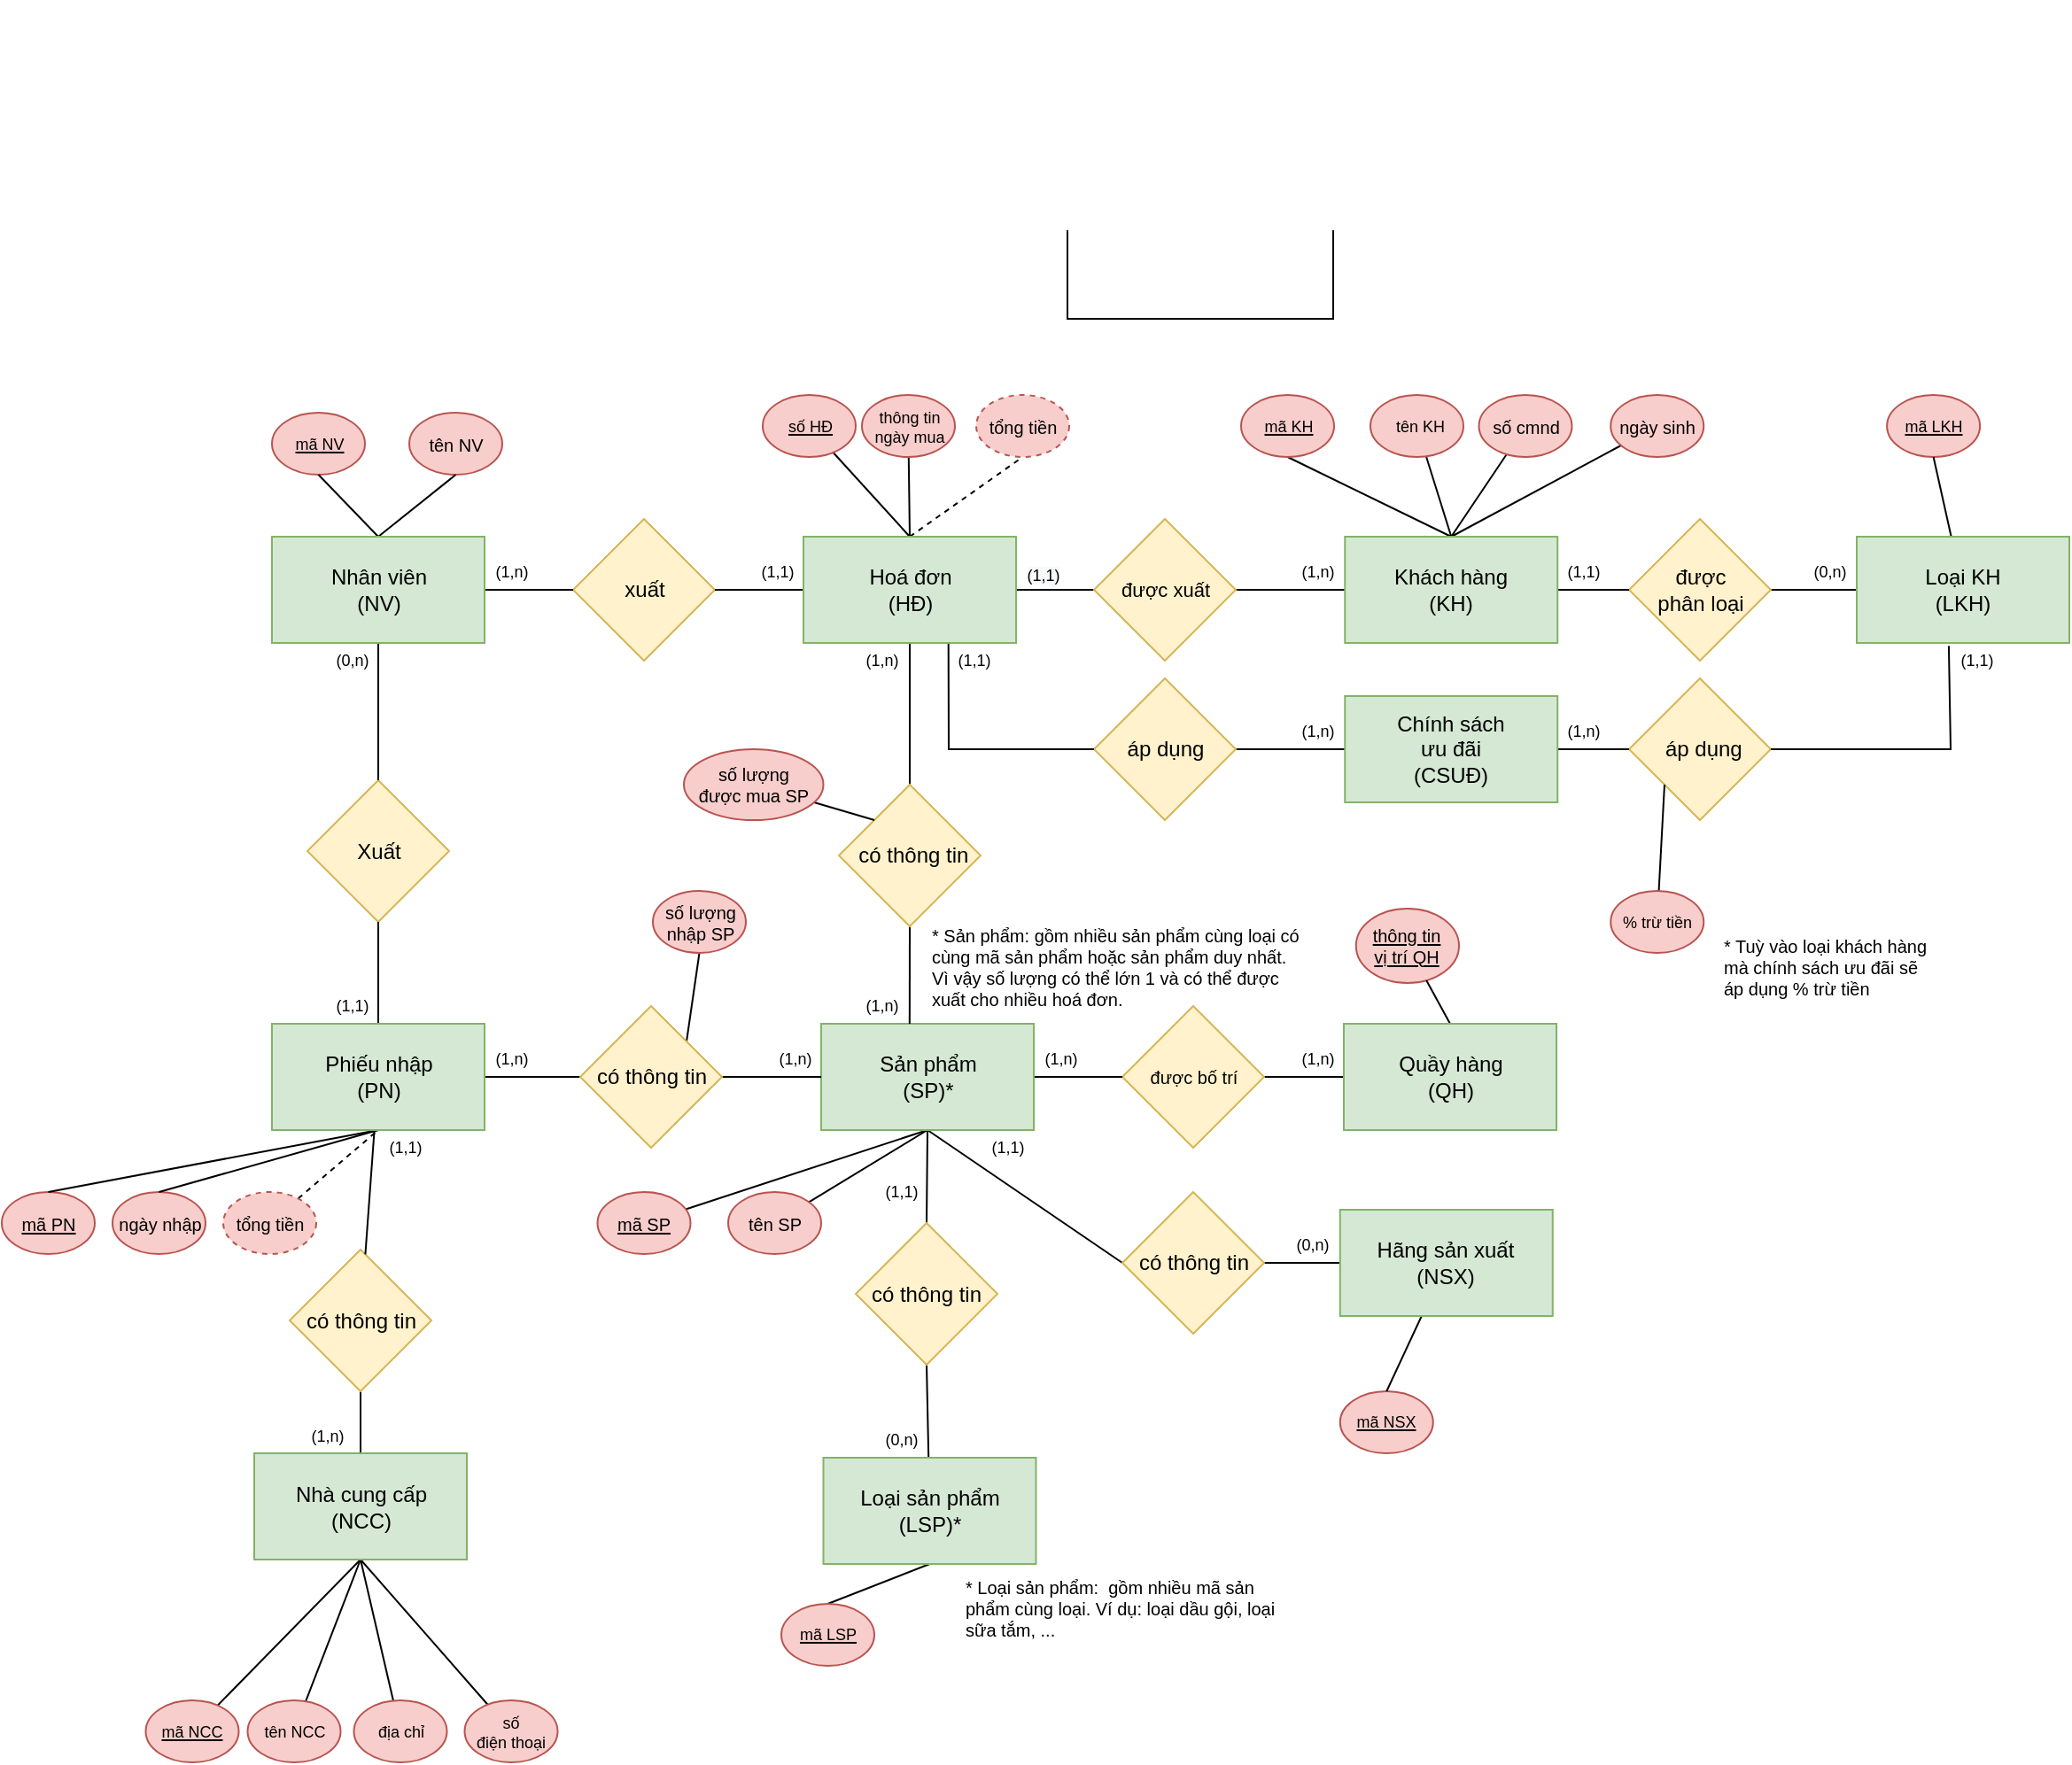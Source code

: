 <mxfile version="20.1.1" type="github">
  <diagram id="6r0_a1HDc3w-jd7aQ7qa" name="Page-1">
    <mxGraphModel dx="1639" dy="1686" grid="1" gridSize="10" guides="1" tooltips="1" connect="1" arrows="1" fold="1" page="1" pageScale="1" pageWidth="1169" pageHeight="827" math="0" shadow="0">
      <root>
        <mxCell id="0" />
        <mxCell id="1" parent="0" />
        <mxCell id="DVV-10IRJFf22m86ulkG-14" value="" style="group" parent="1" vertex="1" connectable="0">
          <mxGeometry x="541.5" y="-200" width="250" height="180" as="geometry" />
        </mxCell>
        <mxCell id="DVV-10IRJFf22m86ulkG-13" style="edgeStyle=none;shape=connector;rounded=0;orthogonalLoop=1;jettySize=auto;html=1;entryX=0.5;entryY=1;entryDx=0;entryDy=0;labelBackgroundColor=default;fontFamily=Helvetica;fontSize=11;fontColor=default;endArrow=none;strokeColor=default;exitX=0.5;exitY=1;exitDx=0;exitDy=0;" parent="DVV-10IRJFf22m86ulkG-14" source="DVV-10IRJFf22m86ulkG-10" edge="1">
          <mxGeometry relative="1" as="geometry">
            <mxPoint x="60" y="130" as="sourcePoint" />
            <Array as="points">
              <mxPoint x="60" y="180" />
              <mxPoint x="210" y="180" />
            </Array>
            <mxPoint x="210" y="130" as="targetPoint" />
          </mxGeometry>
        </mxCell>
        <mxCell id="DVV-10IRJFf22m86ulkG-60" value="Xuất" style="rhombus;whiteSpace=wrap;html=1;fillColor=#fff2cc;strokeColor=#d6b656;" parent="1" vertex="1">
          <mxGeometry x="172.5" y="240.5" width="80" height="80" as="geometry" />
        </mxCell>
        <mxCell id="DVV-10IRJFf22m86ulkG-61" style="edgeStyle=none;shape=connector;rounded=0;orthogonalLoop=1;jettySize=auto;html=1;entryX=0.5;entryY=0;entryDx=0;entryDy=0;labelBackgroundColor=default;fontFamily=Helvetica;fontSize=9;fontColor=default;endArrow=none;strokeColor=default;" parent="1" source="DVV-10IRJFf22m86ulkG-51" target="DVV-10IRJFf22m86ulkG-60" edge="1">
          <mxGeometry relative="1" as="geometry" />
        </mxCell>
        <mxCell id="DVV-10IRJFf22m86ulkG-62" style="edgeStyle=none;shape=connector;rounded=0;orthogonalLoop=1;jettySize=auto;html=1;exitX=0.5;exitY=0;exitDx=0;exitDy=0;entryX=0.5;entryY=1;entryDx=0;entryDy=0;labelBackgroundColor=default;fontFamily=Helvetica;fontSize=9;fontColor=default;endArrow=none;strokeColor=default;" parent="1" source="DVV-10IRJFf22m86ulkG-31" target="DVV-10IRJFf22m86ulkG-60" edge="1">
          <mxGeometry relative="1" as="geometry">
            <mxPoint x="212.5" y="343" as="targetPoint" />
          </mxGeometry>
        </mxCell>
        <mxCell id="DVV-10IRJFf22m86ulkG-80" style="edgeStyle=none;shape=connector;rounded=0;orthogonalLoop=1;jettySize=auto;html=1;entryX=1;entryY=1;entryDx=0;entryDy=0;labelBackgroundColor=default;fontFamily=Helvetica;fontSize=9;fontColor=default;endArrow=none;strokeColor=default;exitX=1;exitY=0.5;exitDx=0;exitDy=0;" parent="1" source="DVV-10IRJFf22m86ulkG-84" target="DVV-10IRJFf22m86ulkG-68" edge="1">
          <mxGeometry relative="1" as="geometry">
            <mxPoint x="651.5" y="133" as="sourcePoint" />
          </mxGeometry>
        </mxCell>
        <mxCell id="DVV-10IRJFf22m86ulkG-81" style="edgeStyle=none;shape=connector;rounded=0;orthogonalLoop=1;jettySize=auto;html=1;entryX=0;entryY=0.5;entryDx=0;entryDy=0;labelBackgroundColor=default;fontFamily=Helvetica;fontSize=9;fontColor=default;endArrow=none;strokeColor=default;" parent="1" source="DVV-10IRJFf22m86ulkG-55" target="DVV-10IRJFf22m86ulkG-84" edge="1">
          <mxGeometry relative="1" as="geometry">
            <mxPoint x="642.5" y="133" as="targetPoint" />
          </mxGeometry>
        </mxCell>
        <mxCell id="DVV-10IRJFf22m86ulkG-84" value="được xuất" style="rhombus;whiteSpace=wrap;html=1;fontSize=11;fillColor=#fff2cc;strokeColor=#d6b656;" parent="1" vertex="1">
          <mxGeometry x="616.5" y="93" width="80" height="80" as="geometry" />
        </mxCell>
        <mxCell id="DVV-10IRJFf22m86ulkG-89" value="&amp;nbsp;áp dụng" style="rhombus;whiteSpace=wrap;html=1;rotation=0;fillColor=#fff2cc;strokeColor=#d6b656;" parent="1" vertex="1">
          <mxGeometry x="918.5" y="183" width="80" height="80" as="geometry" />
        </mxCell>
        <mxCell id="DVV-10IRJFf22m86ulkG-93" style="edgeStyle=none;shape=connector;rounded=0;orthogonalLoop=1;jettySize=auto;html=1;labelBackgroundColor=default;fontFamily=Helvetica;fontSize=9;fontColor=default;endArrow=none;strokeColor=default;entryX=1;entryY=0.5;entryDx=0;entryDy=0;exitX=0.433;exitY=1.028;exitDx=0;exitDy=0;exitPerimeter=0;" parent="1" source="DVV-10IRJFf22m86ulkG-213" target="DVV-10IRJFf22m86ulkG-89" edge="1">
          <mxGeometry relative="1" as="geometry">
            <mxPoint x="822.5" y="163" as="sourcePoint" />
            <mxPoint x="742.5" y="233" as="targetPoint" />
            <Array as="points">
              <mxPoint x="1100" y="223" />
            </Array>
          </mxGeometry>
        </mxCell>
        <mxCell id="DVV-10IRJFf22m86ulkG-94" style="edgeStyle=none;shape=connector;rounded=0;orthogonalLoop=1;jettySize=auto;html=1;exitX=1;exitY=0.5;exitDx=0;exitDy=0;entryX=0;entryY=0.5;entryDx=0;entryDy=0;labelBackgroundColor=default;fontFamily=Helvetica;fontSize=9;fontColor=default;endArrow=none;strokeColor=default;" parent="1" source="DVV-10IRJFf22m86ulkG-87" target="DVV-10IRJFf22m86ulkG-89" edge="1">
          <mxGeometry relative="1" as="geometry" />
        </mxCell>
        <mxCell id="3ivktyzrM6rxTPIfOIyR-6" style="edgeStyle=none;shape=connector;rounded=0;orthogonalLoop=1;jettySize=auto;html=1;entryX=0.5;entryY=1;entryDx=0;entryDy=0;labelBackgroundColor=default;fontFamily=Helvetica;fontSize=10;fontColor=default;endArrow=none;strokeColor=default;" edge="1" parent="1" source="DVV-10IRJFf22m86ulkG-104" target="DVV-10IRJFf22m86ulkG-35">
          <mxGeometry relative="1" as="geometry" />
        </mxCell>
        <mxCell id="DVV-10IRJFf22m86ulkG-104" value="&lt;u style=&quot;font-size: 9px;&quot;&gt;mã NCC&lt;/u&gt;" style="ellipse;whiteSpace=wrap;html=1;fontSize=9;fillColor=#f8cecc;strokeColor=#b85450;" parent="1" vertex="1">
          <mxGeometry x="81.25" y="760" width="52.5" height="35" as="geometry" />
        </mxCell>
        <mxCell id="3ivktyzrM6rxTPIfOIyR-8" style="edgeStyle=none;shape=connector;rounded=0;orthogonalLoop=1;jettySize=auto;html=1;entryX=0.5;entryY=1;entryDx=0;entryDy=0;labelBackgroundColor=default;fontFamily=Helvetica;fontSize=10;fontColor=default;endArrow=none;strokeColor=default;" edge="1" parent="1" source="DVV-10IRJFf22m86ulkG-105" target="DVV-10IRJFf22m86ulkG-35">
          <mxGeometry relative="1" as="geometry" />
        </mxCell>
        <mxCell id="DVV-10IRJFf22m86ulkG-105" value="tên NCC" style="ellipse;whiteSpace=wrap;html=1;fontSize=9;fillColor=#f8cecc;strokeColor=#b85450;" parent="1" vertex="1">
          <mxGeometry x="138.75" y="760" width="52.5" height="35" as="geometry" />
        </mxCell>
        <mxCell id="3ivktyzrM6rxTPIfOIyR-9" style="edgeStyle=none;shape=connector;rounded=0;orthogonalLoop=1;jettySize=auto;html=1;entryX=0.5;entryY=1;entryDx=0;entryDy=0;labelBackgroundColor=default;fontFamily=Helvetica;fontSize=10;fontColor=default;endArrow=none;strokeColor=default;" edge="1" parent="1" source="DVV-10IRJFf22m86ulkG-106" target="DVV-10IRJFf22m86ulkG-35">
          <mxGeometry relative="1" as="geometry" />
        </mxCell>
        <mxCell id="DVV-10IRJFf22m86ulkG-106" value="địa chỉ" style="ellipse;whiteSpace=wrap;html=1;fontSize=9;fillColor=#f8cecc;strokeColor=#b85450;" parent="1" vertex="1">
          <mxGeometry x="198.75" y="760" width="52.5" height="35" as="geometry" />
        </mxCell>
        <mxCell id="3ivktyzrM6rxTPIfOIyR-10" style="edgeStyle=none;shape=connector;rounded=0;orthogonalLoop=1;jettySize=auto;html=1;entryX=0.5;entryY=1;entryDx=0;entryDy=0;labelBackgroundColor=default;fontFamily=Helvetica;fontSize=10;fontColor=default;endArrow=none;strokeColor=default;" edge="1" parent="1" source="DVV-10IRJFf22m86ulkG-107" target="DVV-10IRJFf22m86ulkG-35">
          <mxGeometry relative="1" as="geometry" />
        </mxCell>
        <mxCell id="DVV-10IRJFf22m86ulkG-107" value="số&lt;br style=&quot;font-size: 9px;&quot;&gt;điện thoại" style="ellipse;whiteSpace=wrap;html=1;fontSize=9;fillColor=#f8cecc;strokeColor=#b85450;" parent="1" vertex="1">
          <mxGeometry x="261.25" y="760" width="52.5" height="35" as="geometry" />
        </mxCell>
        <mxCell id="DVV-10IRJFf22m86ulkG-112" value="&lt;u style=&quot;font-size: 10px;&quot;&gt;mã PN&lt;/u&gt;" style="ellipse;whiteSpace=wrap;html=1;fontSize=10;fillColor=#f8cecc;strokeColor=#b85450;" parent="1" vertex="1">
          <mxGeometry y="473" width="52.5" height="35" as="geometry" />
        </mxCell>
        <mxCell id="DVV-10IRJFf22m86ulkG-113" value="ngày nhập" style="ellipse;whiteSpace=wrap;html=1;fontSize=10;fillColor=#f8cecc;strokeColor=#b85450;" parent="1" vertex="1">
          <mxGeometry x="62.5" y="473" width="52.5" height="35" as="geometry" />
        </mxCell>
        <mxCell id="DVV-10IRJFf22m86ulkG-116" style="edgeStyle=none;shape=connector;rounded=0;orthogonalLoop=1;jettySize=auto;html=1;entryX=0.5;entryY=0;entryDx=0;entryDy=0;labelBackgroundColor=default;fontFamily=Helvetica;fontSize=9;fontColor=default;endArrow=none;strokeColor=default;exitX=0.5;exitY=1;exitDx=0;exitDy=0;" parent="1" source="DVV-10IRJFf22m86ulkG-31" target="DVV-10IRJFf22m86ulkG-112" edge="1">
          <mxGeometry relative="1" as="geometry" />
        </mxCell>
        <mxCell id="DVV-10IRJFf22m86ulkG-117" style="edgeStyle=none;shape=connector;rounded=0;orthogonalLoop=1;jettySize=auto;html=1;entryX=0.5;entryY=0;entryDx=0;entryDy=0;labelBackgroundColor=default;fontFamily=Helvetica;fontSize=9;fontColor=default;endArrow=none;strokeColor=default;exitX=0.5;exitY=1;exitDx=0;exitDy=0;" parent="1" source="DVV-10IRJFf22m86ulkG-31" target="DVV-10IRJFf22m86ulkG-113" edge="1">
          <mxGeometry relative="1" as="geometry">
            <mxPoint x="242.5" y="443" as="sourcePoint" />
          </mxGeometry>
        </mxCell>
        <mxCell id="DVV-10IRJFf22m86ulkG-123" style="edgeStyle=none;shape=connector;rounded=0;orthogonalLoop=1;jettySize=auto;html=1;labelBackgroundColor=default;fontFamily=Helvetica;fontSize=9;fontColor=default;endArrow=none;strokeColor=default;entryX=0.5;entryY=1;entryDx=0;entryDy=0;dashed=1;" parent="1" source="DVV-10IRJFf22m86ulkG-120" target="DVV-10IRJFf22m86ulkG-31" edge="1">
          <mxGeometry relative="1" as="geometry">
            <mxPoint x="212.5" y="433" as="targetPoint" />
          </mxGeometry>
        </mxCell>
        <mxCell id="DVV-10IRJFf22m86ulkG-120" value="tổng tiền" style="ellipse;whiteSpace=wrap;html=1;fontSize=10;dashed=1;fillColor=#f8cecc;strokeColor=#b85450;" parent="1" vertex="1">
          <mxGeometry x="125" y="473" width="52.5" height="35" as="geometry" />
        </mxCell>
        <mxCell id="DVV-10IRJFf22m86ulkG-128" value="&lt;u style=&quot;font-size: 9px;&quot;&gt;mã NV&lt;/u&gt;" style="ellipse;whiteSpace=wrap;html=1;fontSize=9;fillColor=#f8cecc;strokeColor=#b85450;" parent="1" vertex="1">
          <mxGeometry x="152.5" y="33" width="52.5" height="35" as="geometry" />
        </mxCell>
        <mxCell id="DVV-10IRJFf22m86ulkG-129" value="tên NV" style="ellipse;whiteSpace=wrap;html=1;fontSize=10;fillColor=#f8cecc;strokeColor=#b85450;" parent="1" vertex="1">
          <mxGeometry x="230" y="33" width="52.5" height="35" as="geometry" />
        </mxCell>
        <mxCell id="DVV-10IRJFf22m86ulkG-132" style="edgeStyle=none;shape=connector;rounded=0;orthogonalLoop=1;jettySize=auto;html=1;entryX=0.5;entryY=1;entryDx=0;entryDy=0;labelBackgroundColor=default;fontFamily=Helvetica;fontSize=9;fontColor=default;endArrow=none;strokeColor=default;exitX=0.5;exitY=0;exitDx=0;exitDy=0;" parent="1" source="DVV-10IRJFf22m86ulkG-51" target="DVV-10IRJFf22m86ulkG-128" edge="1">
          <mxGeometry relative="1" as="geometry" />
        </mxCell>
        <mxCell id="DVV-10IRJFf22m86ulkG-133" style="edgeStyle=none;shape=connector;rounded=0;orthogonalLoop=1;jettySize=auto;html=1;entryX=0.5;entryY=1;entryDx=0;entryDy=0;labelBackgroundColor=default;fontFamily=Helvetica;fontSize=9;fontColor=default;endArrow=none;strokeColor=default;exitX=0.5;exitY=0;exitDx=0;exitDy=0;" parent="1" source="DVV-10IRJFf22m86ulkG-51" target="DVV-10IRJFf22m86ulkG-129" edge="1">
          <mxGeometry relative="1" as="geometry" />
        </mxCell>
        <mxCell id="DVV-10IRJFf22m86ulkG-139" style="edgeStyle=none;shape=connector;rounded=0;orthogonalLoop=1;jettySize=auto;html=1;labelBackgroundColor=default;fontFamily=Helvetica;fontSize=9;fontColor=default;endArrow=none;strokeColor=default;entryX=0.5;entryY=1;entryDx=0;entryDy=0;" parent="1" source="DVV-10IRJFf22m86ulkG-134" target="DVV-10IRJFf22m86ulkG-45" edge="1">
          <mxGeometry relative="1" as="geometry">
            <mxPoint x="552.5" y="438" as="targetPoint" />
          </mxGeometry>
        </mxCell>
        <mxCell id="DVV-10IRJFf22m86ulkG-134" value="&lt;u style=&quot;font-size: 10px;&quot;&gt;mã SP&lt;/u&gt;" style="ellipse;whiteSpace=wrap;html=1;fontSize=10;fillColor=#f8cecc;strokeColor=#b85450;" parent="1" vertex="1">
          <mxGeometry x="336.25" y="473" width="52.5" height="35" as="geometry" />
        </mxCell>
        <mxCell id="DVV-10IRJFf22m86ulkG-140" style="edgeStyle=none;shape=connector;rounded=0;orthogonalLoop=1;jettySize=auto;html=1;labelBackgroundColor=default;fontFamily=Helvetica;fontSize=9;fontColor=default;endArrow=none;strokeColor=default;entryX=0.5;entryY=1;entryDx=0;entryDy=0;" parent="1" source="DVV-10IRJFf22m86ulkG-135" target="DVV-10IRJFf22m86ulkG-45" edge="1">
          <mxGeometry relative="1" as="geometry">
            <mxPoint x="542.5" y="443" as="targetPoint" />
          </mxGeometry>
        </mxCell>
        <mxCell id="DVV-10IRJFf22m86ulkG-135" value="tên SP" style="ellipse;whiteSpace=wrap;html=1;fontSize=10;fillColor=#f8cecc;strokeColor=#b85450;" parent="1" vertex="1">
          <mxGeometry x="410" y="473" width="52.5" height="35" as="geometry" />
        </mxCell>
        <mxCell id="DVV-10IRJFf22m86ulkG-146" style="edgeStyle=none;shape=connector;rounded=0;orthogonalLoop=1;jettySize=auto;html=1;entryX=0.5;entryY=0;entryDx=0;entryDy=0;labelBackgroundColor=default;fontFamily=Helvetica;fontSize=9;fontColor=default;endArrow=none;strokeColor=default;exitX=0.5;exitY=1;exitDx=0;exitDy=0;" parent="1" source="DVV-10IRJFf22m86ulkG-208" target="DVV-10IRJFf22m86ulkG-145" edge="1">
          <mxGeometry relative="1" as="geometry">
            <mxPoint x="452.5" y="663" as="sourcePoint" />
          </mxGeometry>
        </mxCell>
        <mxCell id="DVV-10IRJFf22m86ulkG-141" style="edgeStyle=none;shape=connector;rounded=0;orthogonalLoop=1;jettySize=auto;html=1;entryX=0;entryY=0.5;entryDx=0;entryDy=0;labelBackgroundColor=default;fontFamily=Helvetica;fontSize=9;fontColor=default;endArrow=none;strokeColor=default;exitX=0.5;exitY=1;exitDx=0;exitDy=0;" parent="1" source="DVV-10IRJFf22m86ulkG-45" target="DVV-10IRJFf22m86ulkG-199" edge="1">
          <mxGeometry relative="1" as="geometry">
            <mxPoint x="552.5" y="488" as="targetPoint" />
          </mxGeometry>
        </mxCell>
        <mxCell id="DVV-10IRJFf22m86ulkG-142" style="edgeStyle=none;shape=connector;rounded=0;orthogonalLoop=1;jettySize=auto;html=1;entryX=0.5;entryY=0;entryDx=0;entryDy=0;labelBackgroundColor=default;fontFamily=Helvetica;fontSize=9;fontColor=default;endArrow=none;strokeColor=default;exitX=0.5;exitY=1;exitDx=0;exitDy=0;" parent="1" source="DVV-10IRJFf22m86ulkG-45" target="DVV-10IRJFf22m86ulkG-206" edge="1">
          <mxGeometry relative="1" as="geometry">
            <mxPoint x="496.072" y="488.63" as="targetPoint" />
          </mxGeometry>
        </mxCell>
        <mxCell id="DVV-10IRJFf22m86ulkG-145" value="&lt;u&gt;mã LSP&lt;/u&gt;" style="ellipse;whiteSpace=wrap;html=1;fontSize=9;fillColor=#f8cecc;strokeColor=#b85450;" parent="1" vertex="1">
          <mxGeometry x="440" y="705.5" width="52.5" height="35" as="geometry" />
        </mxCell>
        <mxCell id="DVV-10IRJFf22m86ulkG-158" style="edgeStyle=none;shape=connector;rounded=0;orthogonalLoop=1;jettySize=auto;html=1;entryX=0.5;entryY=0;entryDx=0;entryDy=0;labelBackgroundColor=default;fontFamily=Helvetica;fontSize=9;fontColor=default;endArrow=none;strokeColor=default;" parent="1" source="DVV-10IRJFf22m86ulkG-152" target="DVV-10IRJFf22m86ulkG-55" edge="1">
          <mxGeometry relative="1" as="geometry" />
        </mxCell>
        <mxCell id="DVV-10IRJFf22m86ulkG-152" value="&lt;u style=&quot;font-size: 9px;&quot;&gt;số HĐ&lt;br style=&quot;font-size: 9px;&quot;&gt;&lt;/u&gt;" style="ellipse;whiteSpace=wrap;html=1;fontSize=9;fillColor=#f8cecc;strokeColor=#b85450;" parent="1" vertex="1">
          <mxGeometry x="429.5" y="23" width="52.5" height="35" as="geometry" />
        </mxCell>
        <mxCell id="DVV-10IRJFf22m86ulkG-159" style="edgeStyle=none;shape=connector;rounded=0;orthogonalLoop=1;jettySize=auto;html=1;entryX=0.5;entryY=0;entryDx=0;entryDy=0;labelBackgroundColor=default;fontFamily=Helvetica;fontSize=9;fontColor=default;endArrow=none;strokeColor=default;" parent="1" source="DVV-10IRJFf22m86ulkG-153" target="DVV-10IRJFf22m86ulkG-55" edge="1">
          <mxGeometry relative="1" as="geometry" />
        </mxCell>
        <mxCell id="DVV-10IRJFf22m86ulkG-153" value="thông tin&lt;br style=&quot;font-size: 9px;&quot;&gt;ngày mua" style="ellipse;whiteSpace=wrap;html=1;fontSize=9;fillColor=#f8cecc;strokeColor=#b85450;" parent="1" vertex="1">
          <mxGeometry x="485.5" y="23" width="52.5" height="35" as="geometry" />
        </mxCell>
        <mxCell id="DVV-10IRJFf22m86ulkG-163" value="tổng tiền" style="ellipse;whiteSpace=wrap;html=1;fontSize=10;dashed=1;fillColor=#f8cecc;strokeColor=#b85450;" parent="1" vertex="1">
          <mxGeometry x="550" y="23" width="52.5" height="35" as="geometry" />
        </mxCell>
        <mxCell id="DVV-10IRJFf22m86ulkG-164" style="edgeStyle=none;shape=connector;rounded=0;orthogonalLoop=1;jettySize=auto;html=1;entryX=0.5;entryY=1;entryDx=0;entryDy=0;labelBackgroundColor=default;fontFamily=Helvetica;fontSize=9;fontColor=default;endArrow=none;strokeColor=default;exitX=0.5;exitY=0;exitDx=0;exitDy=0;dashed=1;" parent="1" source="DVV-10IRJFf22m86ulkG-55" target="DVV-10IRJFf22m86ulkG-163" edge="1">
          <mxGeometry relative="1" as="geometry" />
        </mxCell>
        <mxCell id="DVV-10IRJFf22m86ulkG-169" style="edgeStyle=none;shape=connector;rounded=0;orthogonalLoop=1;jettySize=auto;html=1;entryX=0.5;entryY=0;entryDx=0;entryDy=0;labelBackgroundColor=default;fontFamily=Helvetica;fontSize=9;fontColor=default;endArrow=none;strokeColor=default;exitX=0.5;exitY=1;exitDx=0;exitDy=0;" parent="1" source="DVV-10IRJFf22m86ulkG-165" target="DVV-10IRJFf22m86ulkG-67" edge="1">
          <mxGeometry relative="1" as="geometry" />
        </mxCell>
        <mxCell id="DVV-10IRJFf22m86ulkG-165" value="&lt;u style=&quot;font-size: 9px;&quot;&gt;mã KH&lt;br style=&quot;font-size: 9px;&quot;&gt;&lt;/u&gt;" style="ellipse;whiteSpace=wrap;html=1;fontSize=9;fillColor=#f8cecc;strokeColor=#b85450;" parent="1" vertex="1">
          <mxGeometry x="699.5" y="23" width="52.5" height="35" as="geometry" />
        </mxCell>
        <mxCell id="DVV-10IRJFf22m86ulkG-170" style="edgeStyle=none;shape=connector;rounded=0;orthogonalLoop=1;jettySize=auto;html=1;entryX=0.5;entryY=0;entryDx=0;entryDy=0;labelBackgroundColor=default;fontFamily=Helvetica;fontSize=9;fontColor=default;endArrow=none;strokeColor=default;" parent="1" source="DVV-10IRJFf22m86ulkG-166" target="DVV-10IRJFf22m86ulkG-67" edge="1">
          <mxGeometry relative="1" as="geometry" />
        </mxCell>
        <mxCell id="DVV-10IRJFf22m86ulkG-166" value="&amp;nbsp;tên KH" style="ellipse;whiteSpace=wrap;html=1;fontSize=9;fillColor=#f8cecc;strokeColor=#b85450;" parent="1" vertex="1">
          <mxGeometry x="772.5" y="23" width="52.5" height="35" as="geometry" />
        </mxCell>
        <mxCell id="DVV-10IRJFf22m86ulkG-171" style="edgeStyle=none;shape=connector;rounded=0;orthogonalLoop=1;jettySize=auto;html=1;labelBackgroundColor=default;fontFamily=Helvetica;fontSize=9;fontColor=default;endArrow=none;strokeColor=default;entryX=0.5;entryY=0;entryDx=0;entryDy=0;" parent="1" source="DVV-10IRJFf22m86ulkG-167" target="DVV-10IRJFf22m86ulkG-67" edge="1">
          <mxGeometry relative="1" as="geometry">
            <mxPoint x="812.5" y="103" as="targetPoint" />
          </mxGeometry>
        </mxCell>
        <mxCell id="DVV-10IRJFf22m86ulkG-167" value="số cmnd" style="ellipse;whiteSpace=wrap;html=1;fontSize=10;fillColor=#f8cecc;strokeColor=#b85450;" parent="1" vertex="1">
          <mxGeometry x="833.75" y="23" width="52.5" height="35" as="geometry" />
        </mxCell>
        <mxCell id="DVV-10IRJFf22m86ulkG-174" style="edgeStyle=none;shape=connector;rounded=0;orthogonalLoop=1;jettySize=auto;html=1;labelBackgroundColor=default;fontFamily=Helvetica;fontSize=9;fontColor=default;endArrow=none;strokeColor=default;entryX=0.5;entryY=0;entryDx=0;entryDy=0;" parent="1" source="DVV-10IRJFf22m86ulkG-173" target="DVV-10IRJFf22m86ulkG-67" edge="1">
          <mxGeometry relative="1" as="geometry">
            <mxPoint x="732.5" y="103" as="targetPoint" />
          </mxGeometry>
        </mxCell>
        <mxCell id="DVV-10IRJFf22m86ulkG-173" value="ngày sinh" style="ellipse;whiteSpace=wrap;html=1;fontSize=10;fillColor=#f8cecc;strokeColor=#b85450;" parent="1" vertex="1">
          <mxGeometry x="908.12" y="23" width="52.5" height="35" as="geometry" />
        </mxCell>
        <mxCell id="DVV-10IRJFf22m86ulkG-180" style="edgeStyle=none;shape=connector;rounded=0;orthogonalLoop=1;jettySize=auto;html=1;labelBackgroundColor=default;fontFamily=Helvetica;fontSize=10;fontColor=default;endArrow=none;strokeColor=default;" parent="1" source="DVV-10IRJFf22m86ulkG-178" target="DVV-10IRJFf22m86ulkG-87" edge="1">
          <mxGeometry relative="1" as="geometry" />
        </mxCell>
        <mxCell id="DVV-10IRJFf22m86ulkG-178" value="áp dụng" style="rhombus;whiteSpace=wrap;html=1;rotation=0;fillColor=#fff2cc;strokeColor=#d6b656;" parent="1" vertex="1">
          <mxGeometry x="616.5" y="183" width="80" height="80" as="geometry" />
        </mxCell>
        <mxCell id="DVV-10IRJFf22m86ulkG-179" style="edgeStyle=none;shape=connector;rounded=0;orthogonalLoop=1;jettySize=auto;html=1;entryX=0;entryY=0.5;entryDx=0;entryDy=0;labelBackgroundColor=default;fontFamily=Helvetica;fontSize=10;fontColor=default;endArrow=none;strokeColor=default;exitX=0.682;exitY=0.998;exitDx=0;exitDy=0;exitPerimeter=0;" parent="1" source="DVV-10IRJFf22m86ulkG-55" target="DVV-10IRJFf22m86ulkG-178" edge="1">
          <mxGeometry relative="1" as="geometry">
            <Array as="points">
              <mxPoint x="534.5" y="223" />
            </Array>
          </mxGeometry>
        </mxCell>
        <mxCell id="DVV-10IRJFf22m86ulkG-88" value="(1,n)" style="text;html=1;strokeColor=none;fillColor=none;align=center;verticalAlign=middle;whiteSpace=wrap;rounded=0;fontFamily=Helvetica;fontSize=9;fontColor=default;" parent="1" vertex="1">
          <mxGeometry x="878.13" y="203" width="30" height="20" as="geometry" />
        </mxCell>
        <mxCell id="DVV-10IRJFf22m86ulkG-189" style="edgeStyle=none;shape=connector;rounded=0;orthogonalLoop=1;jettySize=auto;html=1;entryX=0.5;entryY=0;entryDx=0;entryDy=0;labelBackgroundColor=default;fontFamily=Helvetica;fontSize=10;fontColor=default;endArrow=none;strokeColor=default;" parent="1" source="DVV-10IRJFf22m86ulkG-29" target="DVV-10IRJFf22m86ulkG-35" edge="1">
          <mxGeometry relative="1" as="geometry" />
        </mxCell>
        <mxCell id="DVV-10IRJFf22m86ulkG-29" value="có thông tin" style="rhombus;whiteSpace=wrap;html=1;fillColor=#fff2cc;strokeColor=#d6b656;" parent="1" vertex="1">
          <mxGeometry x="162.5" y="505.5" width="80" height="80" as="geometry" />
        </mxCell>
        <mxCell id="DVV-10IRJFf22m86ulkG-33" style="edgeStyle=none;shape=connector;rounded=0;orthogonalLoop=1;jettySize=auto;html=1;labelBackgroundColor=default;fontFamily=Helvetica;fontSize=11;fontColor=default;endArrow=none;strokeColor=default;" parent="1" source="DVV-10IRJFf22m86ulkG-31" target="DVV-10IRJFf22m86ulkG-29" edge="1">
          <mxGeometry relative="1" as="geometry" />
        </mxCell>
        <mxCell id="DVV-10IRJFf22m86ulkG-65" value="(1,1)" style="text;html=1;strokeColor=none;fillColor=none;align=center;verticalAlign=middle;whiteSpace=wrap;rounded=0;fontFamily=Helvetica;fontSize=9;fontColor=default;" parent="1" vertex="1">
          <mxGeometry x="182.5" y="358" width="30" height="20" as="geometry" />
        </mxCell>
        <mxCell id="DVV-10IRJFf22m86ulkG-195" style="edgeStyle=none;shape=connector;rounded=0;orthogonalLoop=1;jettySize=auto;html=1;entryX=0;entryY=0.5;entryDx=0;entryDy=0;labelBackgroundColor=default;fontFamily=Helvetica;fontSize=10;fontColor=default;endArrow=none;strokeColor=default;" parent="1" source="DVV-10IRJFf22m86ulkG-39" target="DVV-10IRJFf22m86ulkG-41" edge="1">
          <mxGeometry relative="1" as="geometry" />
        </mxCell>
        <mxCell id="DVV-10IRJFf22m86ulkG-39" value="được bố trí" style="rhombus;whiteSpace=wrap;html=1;fontSize=10;fillColor=#fff2cc;strokeColor=#d6b656;" parent="1" vertex="1">
          <mxGeometry x="632.5" y="368" width="80" height="80" as="geometry" />
        </mxCell>
        <mxCell id="DVV-10IRJFf22m86ulkG-194" style="edgeStyle=none;shape=connector;rounded=0;orthogonalLoop=1;jettySize=auto;html=1;labelBackgroundColor=default;fontFamily=Helvetica;fontSize=10;fontColor=default;endArrow=none;strokeColor=default;" parent="1" source="DVV-10IRJFf22m86ulkG-45" target="DVV-10IRJFf22m86ulkG-39" edge="1">
          <mxGeometry relative="1" as="geometry" />
        </mxCell>
        <mxCell id="DVV-10IRJFf22m86ulkG-45" value="Sản phẩm&lt;br&gt;(SP)*" style="rounded=0;whiteSpace=wrap;html=1;fillColor=#d5e8d4;strokeColor=#82b366;" parent="1" vertex="1">
          <mxGeometry x="462.5" y="378" width="120" height="60" as="geometry" />
        </mxCell>
        <mxCell id="DVV-10IRJFf22m86ulkG-187" style="edgeStyle=none;shape=connector;rounded=0;orthogonalLoop=1;jettySize=auto;html=1;entryX=0;entryY=0.5;entryDx=0;entryDy=0;labelBackgroundColor=default;fontFamily=Helvetica;fontSize=10;fontColor=default;endArrow=none;strokeColor=default;" parent="1" source="DVV-10IRJFf22m86ulkG-31" target="DVV-10IRJFf22m86ulkG-186" edge="1">
          <mxGeometry relative="1" as="geometry" />
        </mxCell>
        <mxCell id="DVV-10IRJFf22m86ulkG-31" value="Phiếu nhập&lt;br&gt;(PN)" style="rounded=0;whiteSpace=wrap;html=1;fillColor=#d5e8d4;strokeColor=#82b366;" parent="1" vertex="1">
          <mxGeometry x="152.5" y="378" width="120" height="60" as="geometry" />
        </mxCell>
        <mxCell id="DVV-10IRJFf22m86ulkG-32" value="(1,n)" style="text;html=1;strokeColor=none;fillColor=none;align=center;verticalAlign=middle;whiteSpace=wrap;rounded=0;fontFamily=Helvetica;fontSize=9;fontColor=default;" parent="1" vertex="1">
          <mxGeometry x="272.5" y="388" width="30" height="20" as="geometry" />
        </mxCell>
        <mxCell id="DVV-10IRJFf22m86ulkG-63" style="edgeStyle=none;shape=connector;rounded=0;orthogonalLoop=1;jettySize=auto;html=1;exitX=0;exitY=0.5;exitDx=0;exitDy=0;labelBackgroundColor=default;fontFamily=Helvetica;fontSize=9;fontColor=default;endArrow=none;strokeColor=default;" parent="1" source="DVV-10IRJFf22m86ulkG-31" target="DVV-10IRJFf22m86ulkG-31" edge="1">
          <mxGeometry relative="1" as="geometry" />
        </mxCell>
        <mxCell id="DVV-10IRJFf22m86ulkG-188" style="edgeStyle=none;shape=connector;rounded=0;orthogonalLoop=1;jettySize=auto;html=1;labelBackgroundColor=default;fontFamily=Helvetica;fontSize=10;fontColor=default;endArrow=none;strokeColor=default;" parent="1" source="DVV-10IRJFf22m86ulkG-186" target="DVV-10IRJFf22m86ulkG-45" edge="1">
          <mxGeometry relative="1" as="geometry" />
        </mxCell>
        <mxCell id="DVV-10IRJFf22m86ulkG-232" style="edgeStyle=none;shape=connector;rounded=0;orthogonalLoop=1;jettySize=auto;html=1;exitX=1;exitY=0;exitDx=0;exitDy=0;entryX=0.5;entryY=1;entryDx=0;entryDy=0;labelBackgroundColor=default;fontFamily=Helvetica;fontSize=11;fontColor=default;endArrow=none;strokeColor=default;" parent="1" source="DVV-10IRJFf22m86ulkG-186" target="DVV-10IRJFf22m86ulkG-231" edge="1">
          <mxGeometry relative="1" as="geometry" />
        </mxCell>
        <mxCell id="DVV-10IRJFf22m86ulkG-186" value="có thông tin" style="rhombus;whiteSpace=wrap;html=1;fillColor=#fff2cc;strokeColor=#d6b656;" parent="1" vertex="1">
          <mxGeometry x="326.5" y="368" width="80" height="80" as="geometry" />
        </mxCell>
        <mxCell id="DVV-10IRJFf22m86ulkG-148" value="&lt;u&gt;thông tin&lt;br&gt;vị trí QH&lt;/u&gt;" style="ellipse;whiteSpace=wrap;html=1;fontSize=10;fillColor=#f8cecc;strokeColor=#b85450;" parent="1" vertex="1">
          <mxGeometry x="764.38" y="313" width="58.12" height="42" as="geometry" />
        </mxCell>
        <mxCell id="DVV-10IRJFf22m86ulkG-221" style="edgeStyle=none;shape=connector;rounded=0;orthogonalLoop=1;jettySize=auto;html=1;exitX=0.5;exitY=0;exitDx=0;exitDy=0;labelBackgroundColor=default;fontFamily=Helvetica;fontSize=10;fontColor=default;endArrow=none;strokeColor=default;" parent="1" source="DVV-10IRJFf22m86ulkG-41" target="DVV-10IRJFf22m86ulkG-148" edge="1">
          <mxGeometry relative="1" as="geometry" />
        </mxCell>
        <mxCell id="DVV-10IRJFf22m86ulkG-41" value="Quầy hàng&lt;br&gt;(QH)" style="rounded=0;whiteSpace=wrap;html=1;fillColor=#d5e8d4;strokeColor=#82b366;" parent="1" vertex="1">
          <mxGeometry x="757.5" y="378" width="120" height="60" as="geometry" />
        </mxCell>
        <mxCell id="DVV-10IRJFf22m86ulkG-49" value="xuất" style="rhombus;whiteSpace=wrap;html=1;fillColor=#fff2cc;strokeColor=#d6b656;" parent="1" vertex="1">
          <mxGeometry x="322.5" y="93" width="80" height="80" as="geometry" />
        </mxCell>
        <mxCell id="DVV-10IRJFf22m86ulkG-53" style="edgeStyle=none;shape=connector;rounded=0;orthogonalLoop=1;jettySize=auto;html=1;labelBackgroundColor=default;fontFamily=Helvetica;fontSize=11;fontColor=default;endArrow=none;strokeColor=default;" parent="1" source="DVV-10IRJFf22m86ulkG-51" target="DVV-10IRJFf22m86ulkG-49" edge="1">
          <mxGeometry relative="1" as="geometry" />
        </mxCell>
        <mxCell id="DVV-10IRJFf22m86ulkG-57" style="edgeStyle=none;shape=connector;rounded=0;orthogonalLoop=1;jettySize=auto;html=1;entryX=0;entryY=0.5;entryDx=0;entryDy=0;labelBackgroundColor=default;fontFamily=Helvetica;fontSize=11;fontColor=default;endArrow=none;strokeColor=default;" parent="1" source="DVV-10IRJFf22m86ulkG-49" target="DVV-10IRJFf22m86ulkG-55" edge="1">
          <mxGeometry relative="1" as="geometry" />
        </mxCell>
        <mxCell id="DVV-10IRJFf22m86ulkG-64" value="(0,n)" style="text;html=1;strokeColor=none;fillColor=none;align=center;verticalAlign=middle;whiteSpace=wrap;rounded=0;fontFamily=Helvetica;fontSize=9;fontColor=default;" parent="1" vertex="1">
          <mxGeometry x="182.5" y="163" width="30" height="20" as="geometry" />
        </mxCell>
        <mxCell id="DVV-10IRJFf22m86ulkG-197" style="edgeStyle=none;shape=connector;rounded=0;orthogonalLoop=1;jettySize=auto;html=1;entryX=0.5;entryY=0;entryDx=0;entryDy=0;labelBackgroundColor=default;fontFamily=Helvetica;fontSize=10;fontColor=default;endArrow=none;strokeColor=default;" parent="1" source="DVV-10IRJFf22m86ulkG-55" target="DVV-10IRJFf22m86ulkG-196" edge="1">
          <mxGeometry relative="1" as="geometry" />
        </mxCell>
        <mxCell id="DVV-10IRJFf22m86ulkG-55" value="Hoá đơn&lt;br&gt;(HĐ)" style="rounded=0;whiteSpace=wrap;html=1;fillColor=#d5e8d4;strokeColor=#82b366;" parent="1" vertex="1">
          <mxGeometry x="452.5" y="103" width="120" height="60" as="geometry" />
        </mxCell>
        <mxCell id="DVV-10IRJFf22m86ulkG-56" value="(1,1)" style="text;html=1;strokeColor=none;fillColor=none;align=center;verticalAlign=middle;whiteSpace=wrap;rounded=0;fontFamily=Helvetica;fontSize=9;fontColor=default;" parent="1" vertex="1">
          <mxGeometry x="422.5" y="113" width="30" height="20" as="geometry" />
        </mxCell>
        <mxCell id="DVV-10IRJFf22m86ulkG-181" value="(1,1)" style="text;html=1;strokeColor=none;fillColor=none;align=center;verticalAlign=middle;whiteSpace=wrap;rounded=0;fontFamily=Helvetica;fontSize=9;fontColor=default;" parent="1" vertex="1">
          <mxGeometry x="534" y="163" width="30" height="20" as="geometry" />
        </mxCell>
        <mxCell id="DVV-10IRJFf22m86ulkG-85" value="&lt;meta charset=&quot;utf-8&quot;&gt;&lt;span style=&quot;color: rgb(0, 0, 0); font-family: Helvetica; font-size: 9px; font-style: normal; font-variant-ligatures: normal; font-variant-caps: normal; font-weight: 400; letter-spacing: normal; orphans: 2; text-indent: 0px; text-transform: none; widows: 2; word-spacing: 0px; -webkit-text-stroke-width: 0px; background-color: rgb(248, 249, 250); text-decoration-thickness: initial; text-decoration-style: initial; text-decoration-color: initial; float: none; display: inline !important;&quot;&gt;(1,1)&lt;/span&gt;" style="text;whiteSpace=wrap;html=1;fontSize=9;fontFamily=Helvetica;fontColor=default;align=center;" parent="1" vertex="1">
          <mxGeometry x="572.5" y="113" width="30" height="20" as="geometry" />
        </mxCell>
        <mxCell id="DVV-10IRJFf22m86ulkG-198" style="edgeStyle=none;shape=connector;rounded=0;orthogonalLoop=1;jettySize=auto;html=1;labelBackgroundColor=default;fontFamily=Helvetica;fontSize=10;fontColor=default;endArrow=none;strokeColor=default;exitX=0.5;exitY=1;exitDx=0;exitDy=0;entryX=0.416;entryY=-0.001;entryDx=0;entryDy=0;entryPerimeter=0;" parent="1" source="DVV-10IRJFf22m86ulkG-196" target="DVV-10IRJFf22m86ulkG-45" edge="1">
          <mxGeometry relative="1" as="geometry">
            <mxPoint x="512.5" y="373" as="targetPoint" />
          </mxGeometry>
        </mxCell>
        <mxCell id="DVV-10IRJFf22m86ulkG-196" value="&amp;nbsp;có thông tin" style="rhombus;whiteSpace=wrap;html=1;fillColor=#fff2cc;strokeColor=#d6b656;" parent="1" vertex="1">
          <mxGeometry x="472.5" y="243" width="80" height="80" as="geometry" />
        </mxCell>
        <mxCell id="DVV-10IRJFf22m86ulkG-203" style="edgeStyle=none;shape=connector;rounded=0;orthogonalLoop=1;jettySize=auto;html=1;entryX=1;entryY=1;entryDx=0;entryDy=0;labelBackgroundColor=default;fontFamily=Helvetica;fontSize=10;fontColor=default;endArrow=none;strokeColor=default;exitX=1;exitY=0.5;exitDx=0;exitDy=0;" parent="1" source="DVV-10IRJFf22m86ulkG-199" target="DVV-10IRJFf22m86ulkG-202" edge="1">
          <mxGeometry relative="1" as="geometry" />
        </mxCell>
        <mxCell id="DVV-10IRJFf22m86ulkG-199" value="có thông tin" style="rhombus;whiteSpace=wrap;html=1;fillColor=#fff2cc;strokeColor=#d6b656;" parent="1" vertex="1">
          <mxGeometry x="632.5" y="473" width="80" height="80" as="geometry" />
        </mxCell>
        <mxCell id="DVV-10IRJFf22m86ulkG-204" value="&lt;u&gt;mã NSX&lt;/u&gt;" style="ellipse;whiteSpace=wrap;html=1;fontSize=9;fillColor=#f8cecc;strokeColor=#b85450;" parent="1" vertex="1">
          <mxGeometry x="755.38" y="585.5" width="52.5" height="35" as="geometry" />
        </mxCell>
        <mxCell id="DVV-10IRJFf22m86ulkG-205" style="edgeStyle=none;shape=connector;rounded=0;orthogonalLoop=1;jettySize=auto;html=1;entryX=0.5;entryY=0;entryDx=0;entryDy=0;labelBackgroundColor=default;fontFamily=Helvetica;fontSize=10;fontColor=default;endArrow=none;strokeColor=default;" parent="1" source="DVV-10IRJFf22m86ulkG-201" target="DVV-10IRJFf22m86ulkG-204" edge="1">
          <mxGeometry relative="1" as="geometry" />
        </mxCell>
        <mxCell id="DVV-10IRJFf22m86ulkG-210" style="edgeStyle=none;shape=connector;rounded=0;orthogonalLoop=1;jettySize=auto;html=1;labelBackgroundColor=default;fontFamily=Helvetica;fontSize=10;fontColor=default;endArrow=none;strokeColor=default;exitX=0.5;exitY=1;exitDx=0;exitDy=0;" parent="1" source="DVV-10IRJFf22m86ulkG-206" target="DVV-10IRJFf22m86ulkG-208" edge="1">
          <mxGeometry relative="1" as="geometry">
            <mxPoint x="522.5" y="573" as="sourcePoint" />
          </mxGeometry>
        </mxCell>
        <mxCell id="DVV-10IRJFf22m86ulkG-206" value="có thông tin" style="rhombus;whiteSpace=wrap;html=1;fillColor=#fff2cc;strokeColor=#d6b656;" parent="1" vertex="1">
          <mxGeometry x="482" y="490.5" width="80" height="80" as="geometry" />
        </mxCell>
        <mxCell id="DVV-10IRJFf22m86ulkG-218" style="edgeStyle=none;shape=connector;rounded=0;orthogonalLoop=1;jettySize=auto;html=1;entryX=1;entryY=1;entryDx=0;entryDy=0;labelBackgroundColor=default;fontFamily=Helvetica;fontSize=10;fontColor=default;endArrow=none;strokeColor=default;" parent="1" source="DVV-10IRJFf22m86ulkG-211" target="DVV-10IRJFf22m86ulkG-214" edge="1">
          <mxGeometry relative="1" as="geometry" />
        </mxCell>
        <mxCell id="DVV-10IRJFf22m86ulkG-211" value="được&lt;br&gt;phân loại" style="rhombus;whiteSpace=wrap;html=1;fillColor=#fff2cc;strokeColor=#d6b656;" parent="1" vertex="1">
          <mxGeometry x="918.5" y="93" width="80" height="80" as="geometry" />
        </mxCell>
        <mxCell id="DVV-10IRJFf22m86ulkG-215" value="&lt;u&gt;mã LKH&lt;/u&gt;" style="ellipse;whiteSpace=wrap;html=1;fontSize=9;fillColor=#f8cecc;strokeColor=#b85450;" parent="1" vertex="1">
          <mxGeometry x="1064.06" y="23" width="52.5" height="35" as="geometry" />
        </mxCell>
        <mxCell id="DVV-10IRJFf22m86ulkG-217" style="edgeStyle=none;shape=connector;rounded=0;orthogonalLoop=1;jettySize=auto;html=1;entryX=0;entryY=0.5;entryDx=0;entryDy=0;labelBackgroundColor=default;fontFamily=Helvetica;fontSize=10;fontColor=default;endArrow=none;strokeColor=default;" parent="1" source="DVV-10IRJFf22m86ulkG-67" target="DVV-10IRJFf22m86ulkG-211" edge="1">
          <mxGeometry relative="1" as="geometry" />
        </mxCell>
        <mxCell id="DVV-10IRJFf22m86ulkG-219" style="edgeStyle=none;shape=connector;rounded=0;orthogonalLoop=1;jettySize=auto;html=1;entryX=0.5;entryY=1;entryDx=0;entryDy=0;labelBackgroundColor=default;fontFamily=Helvetica;fontSize=10;fontColor=default;endArrow=none;strokeColor=default;" parent="1" source="DVV-10IRJFf22m86ulkG-213" target="DVV-10IRJFf22m86ulkG-215" edge="1">
          <mxGeometry relative="1" as="geometry">
            <mxPoint x="1140.75" y="48" as="targetPoint" />
          </mxGeometry>
        </mxCell>
        <mxCell id="DVV-10IRJFf22m86ulkG-220" value="(1,1)" style="text;html=1;strokeColor=none;fillColor=none;align=center;verticalAlign=middle;whiteSpace=wrap;rounded=0;fontFamily=Helvetica;fontSize=9;fontColor=default;" parent="1" vertex="1">
          <mxGeometry x="878.13" y="113" width="30" height="20" as="geometry" />
        </mxCell>
        <mxCell id="DVV-10IRJFf22m86ulkG-209" value="(0,n)" style="text;html=1;strokeColor=none;fillColor=none;align=center;verticalAlign=middle;whiteSpace=wrap;rounded=0;fontFamily=Helvetica;fontSize=9;fontColor=default;" parent="1" vertex="1">
          <mxGeometry x="492.5" y="603" width="30" height="20" as="geometry" />
        </mxCell>
        <mxCell id="DVV-10IRJFf22m86ulkG-223" value="(1,1)" style="text;html=1;strokeColor=none;fillColor=none;align=center;verticalAlign=middle;whiteSpace=wrap;rounded=0;fontFamily=Helvetica;fontSize=9;fontColor=default;" parent="1" vertex="1">
          <mxGeometry x="492.5" y="463" width="30" height="20" as="geometry" />
        </mxCell>
        <mxCell id="DVV-10IRJFf22m86ulkG-224" value="(1,1)" style="text;html=1;strokeColor=none;fillColor=none;align=center;verticalAlign=middle;whiteSpace=wrap;rounded=0;fontFamily=Helvetica;fontSize=9;fontColor=default;" parent="1" vertex="1">
          <mxGeometry x="552.5" y="438" width="30" height="20" as="geometry" />
        </mxCell>
        <mxCell id="DVV-10IRJFf22m86ulkG-225" value="(1,n)" style="text;html=1;strokeColor=none;fillColor=none;align=center;verticalAlign=middle;whiteSpace=wrap;rounded=0;fontFamily=Helvetica;fontSize=9;fontColor=default;" parent="1" vertex="1">
          <mxGeometry x="583" y="388" width="30" height="20" as="geometry" />
        </mxCell>
        <mxCell id="DVV-10IRJFf22m86ulkG-226" value="(1,n)" style="text;html=1;strokeColor=none;fillColor=none;align=center;verticalAlign=middle;whiteSpace=wrap;rounded=0;fontFamily=Helvetica;fontSize=9;fontColor=default;" parent="1" vertex="1">
          <mxGeometry x="727.5" y="388" width="30" height="20" as="geometry" />
        </mxCell>
        <mxCell id="DVV-10IRJFf22m86ulkG-227" value="(1,n)" style="text;html=1;strokeColor=none;fillColor=none;align=center;verticalAlign=middle;whiteSpace=wrap;rounded=0;fontFamily=Helvetica;fontSize=9;fontColor=default;" parent="1" vertex="1">
          <mxGeometry x="482" y="163" width="30" height="20" as="geometry" />
        </mxCell>
        <mxCell id="DVV-10IRJFf22m86ulkG-228" value="(1,n)" style="text;html=1;strokeColor=none;fillColor=none;align=center;verticalAlign=middle;whiteSpace=wrap;rounded=0;fontFamily=Helvetica;fontSize=9;fontColor=default;" parent="1" vertex="1">
          <mxGeometry x="482" y="358" width="30" height="20" as="geometry" />
        </mxCell>
        <mxCell id="DVV-10IRJFf22m86ulkG-35" value="Nhà cung cấp&lt;br&gt;(NCC)" style="rounded=0;whiteSpace=wrap;html=1;fillColor=#d5e8d4;strokeColor=#82b366;" parent="1" vertex="1">
          <mxGeometry x="142.5" y="620.5" width="120" height="60" as="geometry" />
        </mxCell>
        <mxCell id="DVV-10IRJFf22m86ulkG-36" value="(1,n)" style="text;html=1;strokeColor=none;fillColor=none;align=center;verticalAlign=middle;whiteSpace=wrap;rounded=0;fontFamily=Helvetica;fontSize=9;fontColor=default;" parent="1" vertex="1">
          <mxGeometry x="168.75" y="600.5" width="30" height="20" as="geometry" />
        </mxCell>
        <mxCell id="DVV-10IRJFf22m86ulkG-229" value="(1,1)" style="text;html=1;strokeColor=none;fillColor=none;align=center;verticalAlign=middle;whiteSpace=wrap;rounded=0;fontFamily=Helvetica;fontSize=9;fontColor=default;" parent="1" vertex="1">
          <mxGeometry x="212.5" y="438" width="30" height="20" as="geometry" />
        </mxCell>
        <mxCell id="DVV-10IRJFf22m86ulkG-51" value="Nhân viên&lt;br&gt;(NV)" style="rounded=0;whiteSpace=wrap;html=1;fillColor=#d5e8d4;strokeColor=#82b366;" parent="1" vertex="1">
          <mxGeometry x="152.5" y="103" width="120" height="60" as="geometry" />
        </mxCell>
        <mxCell id="DVV-10IRJFf22m86ulkG-52" value="(1,n)" style="text;html=1;strokeColor=none;fillColor=none;align=center;verticalAlign=middle;whiteSpace=wrap;rounded=0;fontFamily=Helvetica;fontSize=9;fontColor=default;" parent="1" vertex="1">
          <mxGeometry x="272.5" y="113" width="30" height="20" as="geometry" />
        </mxCell>
        <mxCell id="DVV-10IRJFf22m86ulkG-208" value="Loại sản phẩm&lt;br&gt;(LSP)*" style="rounded=0;whiteSpace=wrap;html=1;fillColor=#d5e8d4;strokeColor=#82b366;" parent="1" vertex="1">
          <mxGeometry x="463.75" y="623" width="120" height="60" as="geometry" />
        </mxCell>
        <mxCell id="DVV-10IRJFf22m86ulkG-201" value="Hãng sản xuất&lt;br&gt;(NSX)" style="rounded=0;whiteSpace=wrap;html=1;fillColor=#d5e8d4;strokeColor=#82b366;" parent="1" vertex="1">
          <mxGeometry x="755.38" y="483" width="120" height="60" as="geometry" />
        </mxCell>
        <mxCell id="DVV-10IRJFf22m86ulkG-222" style="edgeStyle=none;shape=connector;rounded=0;orthogonalLoop=1;jettySize=auto;html=1;exitX=1;exitY=0.5;exitDx=0;exitDy=0;labelBackgroundColor=default;fontFamily=Helvetica;fontSize=11;fontColor=default;endArrow=none;strokeColor=default;" parent="1" source="DVV-10IRJFf22m86ulkG-202" target="DVV-10IRJFf22m86ulkG-201" edge="1">
          <mxGeometry relative="1" as="geometry" />
        </mxCell>
        <mxCell id="DVV-10IRJFf22m86ulkG-202" value="(0,n)" style="text;html=1;strokeColor=none;fillColor=none;align=center;verticalAlign=middle;whiteSpace=wrap;rounded=0;fontFamily=Helvetica;fontSize=9;fontColor=default;" parent="1" vertex="1">
          <mxGeometry x="725.38" y="493" width="30" height="20" as="geometry" />
        </mxCell>
        <mxCell id="DVV-10IRJFf22m86ulkG-92" value="(1,1)" style="text;html=1;strokeColor=none;fillColor=none;align=center;verticalAlign=middle;whiteSpace=wrap;rounded=0;fontFamily=Helvetica;fontSize=9;fontColor=default;" parent="1" vertex="1">
          <mxGeometry x="1100" y="163" width="30" height="20" as="geometry" />
        </mxCell>
        <mxCell id="DVV-10IRJFf22m86ulkG-67" value="Khách hàng &lt;br&gt;(KH)" style="rounded=0;whiteSpace=wrap;html=1;fillColor=#d5e8d4;strokeColor=#82b366;" parent="1" vertex="1">
          <mxGeometry x="758.13" y="103" width="120" height="60" as="geometry" />
        </mxCell>
        <mxCell id="DVV-10IRJFf22m86ulkG-68" value="(1,n)" style="text;html=1;strokeColor=none;fillColor=none;align=center;verticalAlign=middle;whiteSpace=wrap;rounded=0;fontFamily=Helvetica;fontSize=9;fontColor=default;" parent="1" vertex="1">
          <mxGeometry x="728.13" y="113" width="30" height="20" as="geometry" />
        </mxCell>
        <mxCell id="DVV-10IRJFf22m86ulkG-87" value="Chính sách&lt;br&gt;ưu đãi&lt;br&gt;(CSUĐ)" style="rounded=0;whiteSpace=wrap;html=1;fillColor=#d5e8d4;strokeColor=#82b366;" parent="1" vertex="1">
          <mxGeometry x="758.13" y="193" width="120" height="60" as="geometry" />
        </mxCell>
        <mxCell id="DVV-10IRJFf22m86ulkG-182" value="(1,n)" style="text;html=1;strokeColor=none;fillColor=none;align=center;verticalAlign=middle;whiteSpace=wrap;rounded=0;fontFamily=Helvetica;fontSize=9;fontColor=default;" parent="1" vertex="1">
          <mxGeometry x="727.5" y="203" width="30" height="20" as="geometry" />
        </mxCell>
        <mxCell id="DVV-10IRJFf22m86ulkG-213" value="Loại KH&lt;br&gt;(LKH)" style="rounded=0;whiteSpace=wrap;html=1;fillColor=#d5e8d4;strokeColor=#82b366;" parent="1" vertex="1">
          <mxGeometry x="1047" y="103" width="120" height="60" as="geometry" />
        </mxCell>
        <mxCell id="DVV-10IRJFf22m86ulkG-214" value="(0,n)" style="text;html=1;strokeColor=none;fillColor=none;align=center;verticalAlign=middle;whiteSpace=wrap;rounded=0;fontFamily=Helvetica;fontSize=9;fontColor=default;" parent="1" vertex="1">
          <mxGeometry x="1017" y="113" width="30" height="20" as="geometry" />
        </mxCell>
        <mxCell id="DVV-10IRJFf22m86ulkG-231" value="&lt;span&gt;số lượng nhập SP&lt;/span&gt;" style="ellipse;whiteSpace=wrap;html=1;fontSize=10;fillColor=#f8cecc;strokeColor=#b85450;fontStyle=0" parent="1" vertex="1">
          <mxGeometry x="367.5" y="303" width="52.5" height="35" as="geometry" />
        </mxCell>
        <mxCell id="DVV-10IRJFf22m86ulkG-233" value="(1,n)" style="text;html=1;strokeColor=none;fillColor=none;align=center;verticalAlign=middle;whiteSpace=wrap;rounded=0;fontFamily=Helvetica;fontSize=9;fontColor=default;" parent="1" vertex="1">
          <mxGeometry x="432.5" y="388" width="30" height="20" as="geometry" />
        </mxCell>
        <mxCell id="DVV-10IRJFf22m86ulkG-236" style="edgeStyle=none;shape=connector;rounded=0;orthogonalLoop=1;jettySize=auto;html=1;entryX=0;entryY=0;entryDx=0;entryDy=0;labelBackgroundColor=default;fontFamily=Helvetica;fontSize=10;fontColor=default;endArrow=none;strokeColor=default;" parent="1" source="DVV-10IRJFf22m86ulkG-235" target="DVV-10IRJFf22m86ulkG-196" edge="1">
          <mxGeometry relative="1" as="geometry" />
        </mxCell>
        <mxCell id="DVV-10IRJFf22m86ulkG-235" value="&lt;span&gt;số lượng &lt;br&gt;được mua SP&lt;/span&gt;" style="ellipse;whiteSpace=wrap;html=1;fontSize=10;fillColor=#f8cecc;strokeColor=#b85450;fontStyle=0" parent="1" vertex="1">
          <mxGeometry x="385" y="223" width="78.75" height="40" as="geometry" />
        </mxCell>
        <mxCell id="DVV-10IRJFf22m86ulkG-239" style="edgeStyle=none;shape=connector;rounded=0;orthogonalLoop=1;jettySize=auto;html=1;labelBackgroundColor=default;fontFamily=Helvetica;fontSize=10;fontColor=default;endArrow=none;strokeColor=default;entryX=0;entryY=1;entryDx=0;entryDy=0;" parent="1" source="DVV-10IRJFf22m86ulkG-238" target="DVV-10IRJFf22m86ulkG-89" edge="1">
          <mxGeometry relative="1" as="geometry">
            <mxPoint x="932.5" y="253" as="targetPoint" />
          </mxGeometry>
        </mxCell>
        <mxCell id="DVV-10IRJFf22m86ulkG-238" value="% trừ tiền" style="ellipse;whiteSpace=wrap;html=1;fontSize=9;fillColor=#f8cecc;strokeColor=#b85450;" parent="1" vertex="1">
          <mxGeometry x="908.13" y="303" width="52.5" height="35" as="geometry" />
        </mxCell>
        <mxCell id="DVV-10IRJFf22m86ulkG-240" value="* Sản phẩm: gồm nhiều sản phẩm cùng loại có cùng mã sản phẩm hoặc sản phẩm duy nhất. Vì vậy số lượng có thể lớn 1 và có thể được xuất cho nhiều hoá đơn." style="text;html=1;strokeColor=none;fillColor=none;align=left;verticalAlign=middle;whiteSpace=wrap;rounded=0;dashed=1;fontFamily=Helvetica;fontSize=10;fontColor=default;" parent="1" vertex="1">
          <mxGeometry x="522.5" y="331" width="210" height="30" as="geometry" />
        </mxCell>
        <mxCell id="DVV-10IRJFf22m86ulkG-241" value="* Loại sản phẩm:&amp;nbsp; gồm nhiều mã sản phẩm cùng loại. Ví dụ: loại dầu gội, loại &lt;br&gt;sữa tắm, ..." style="text;html=1;strokeColor=none;fillColor=none;align=left;verticalAlign=middle;whiteSpace=wrap;rounded=0;dashed=1;fontFamily=Helvetica;fontSize=10;fontColor=default;" parent="1" vertex="1">
          <mxGeometry x="541.5" y="693" width="188.5" height="30" as="geometry" />
        </mxCell>
        <mxCell id="DVV-10IRJFf22m86ulkG-243" value="* Tuỳ vào loại khách hàng mà chính sách ưu đãi sẽ áp dụng % trừ tiền" style="text;html=1;strokeColor=none;fillColor=none;align=left;verticalAlign=middle;whiteSpace=wrap;rounded=0;dashed=1;fontFamily=Helvetica;fontSize=10;fontColor=default;" parent="1" vertex="1">
          <mxGeometry x="969.81" y="323.5" width="124.38" height="45" as="geometry" />
        </mxCell>
      </root>
    </mxGraphModel>
  </diagram>
</mxfile>
